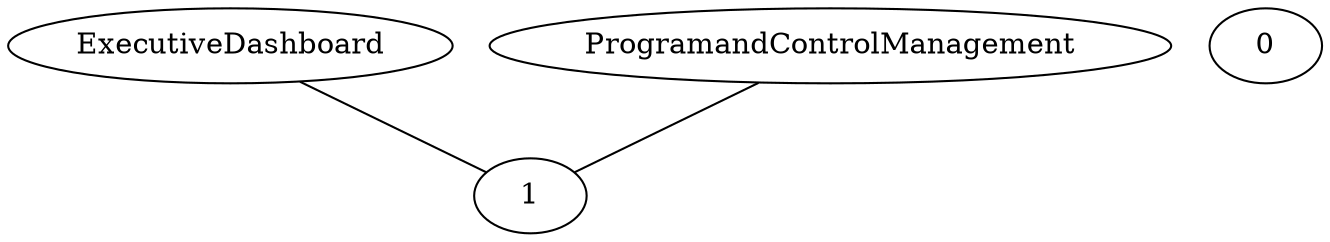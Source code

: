 graph G {
  ExecutiveDashboard;
  ProgramandControlManagement;
  0;
  1;
  ExecutiveDashboard -- 1;
  ProgramandControlManagement -- 1;
}
